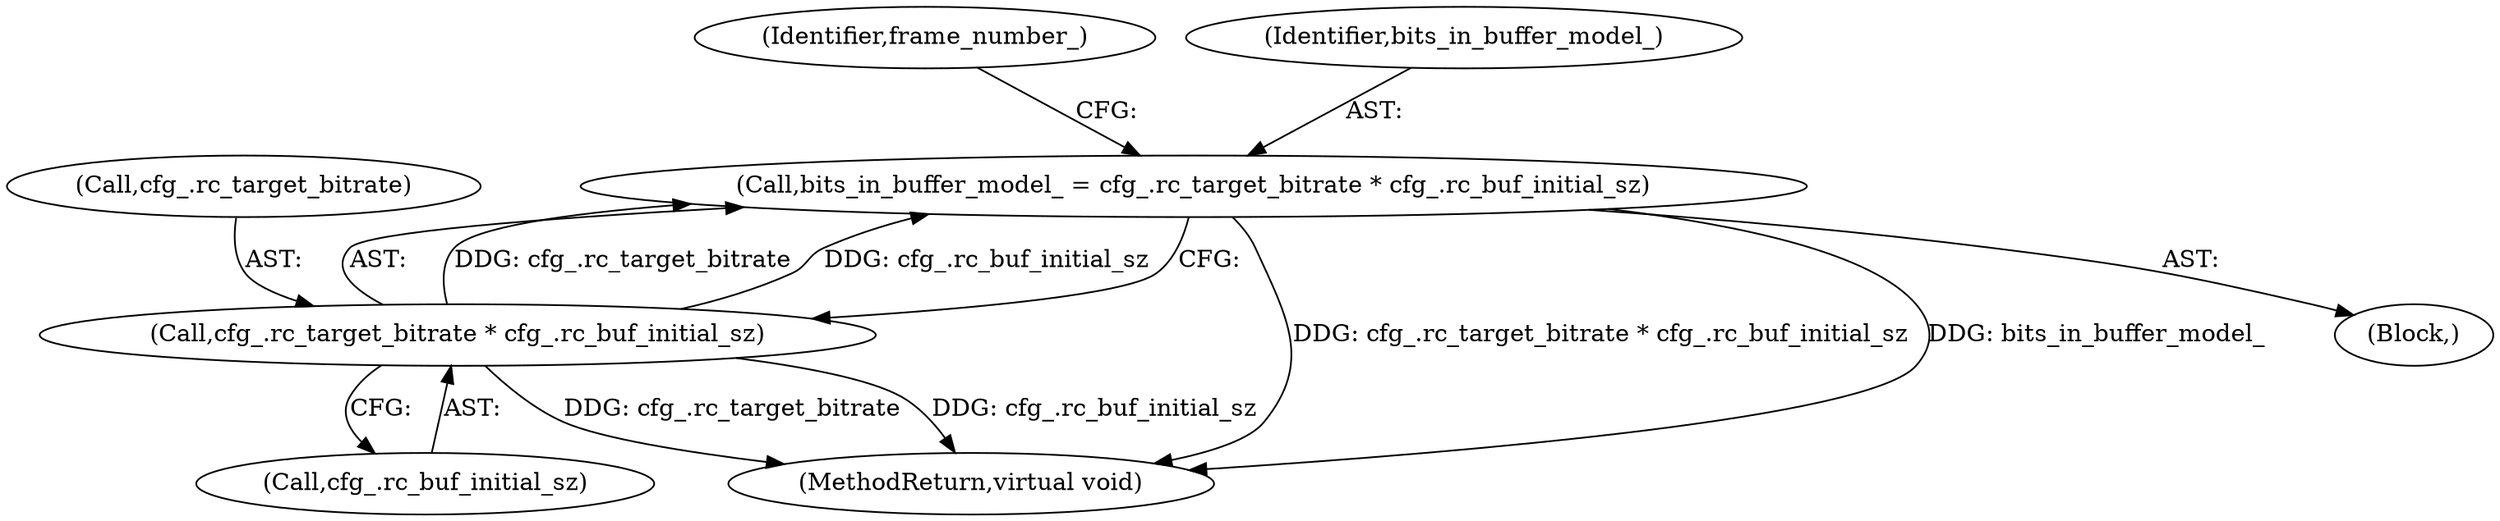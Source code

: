 digraph "0_Android_5a9753fca56f0eeb9f61e342b2fccffc364f9426_42@integer" {
"1000105" [label="(Call,bits_in_buffer_model_ = cfg_.rc_target_bitrate * cfg_.rc_buf_initial_sz)"];
"1000107" [label="(Call,cfg_.rc_target_bitrate * cfg_.rc_buf_initial_sz)"];
"1000133" [label="(MethodReturn,virtual void)"];
"1000115" [label="(Identifier,frame_number_)"];
"1000107" [label="(Call,cfg_.rc_target_bitrate * cfg_.rc_buf_initial_sz)"];
"1000106" [label="(Identifier,bits_in_buffer_model_)"];
"1000111" [label="(Call,cfg_.rc_buf_initial_sz)"];
"1000105" [label="(Call,bits_in_buffer_model_ = cfg_.rc_target_bitrate * cfg_.rc_buf_initial_sz)"];
"1000101" [label="(Block,)"];
"1000108" [label="(Call,cfg_.rc_target_bitrate)"];
"1000105" -> "1000101"  [label="AST: "];
"1000105" -> "1000107"  [label="CFG: "];
"1000106" -> "1000105"  [label="AST: "];
"1000107" -> "1000105"  [label="AST: "];
"1000115" -> "1000105"  [label="CFG: "];
"1000105" -> "1000133"  [label="DDG: cfg_.rc_target_bitrate * cfg_.rc_buf_initial_sz"];
"1000105" -> "1000133"  [label="DDG: bits_in_buffer_model_"];
"1000107" -> "1000105"  [label="DDG: cfg_.rc_target_bitrate"];
"1000107" -> "1000105"  [label="DDG: cfg_.rc_buf_initial_sz"];
"1000107" -> "1000111"  [label="CFG: "];
"1000108" -> "1000107"  [label="AST: "];
"1000111" -> "1000107"  [label="AST: "];
"1000107" -> "1000133"  [label="DDG: cfg_.rc_target_bitrate"];
"1000107" -> "1000133"  [label="DDG: cfg_.rc_buf_initial_sz"];
}
